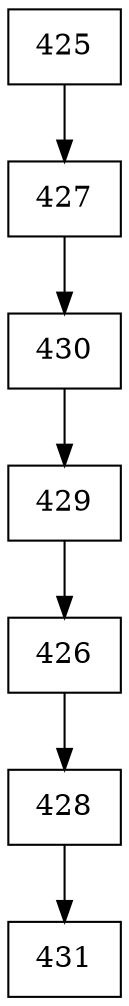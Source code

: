 digraph G {
  node [shape=record];
  node0 [label="{425}"];
  node0 -> node1;
  node1 [label="{427}"];
  node1 -> node2;
  node2 [label="{430}"];
  node2 -> node3;
  node3 [label="{429}"];
  node3 -> node4;
  node4 [label="{426}"];
  node4 -> node5;
  node5 [label="{428}"];
  node5 -> node6;
  node6 [label="{431}"];
}

